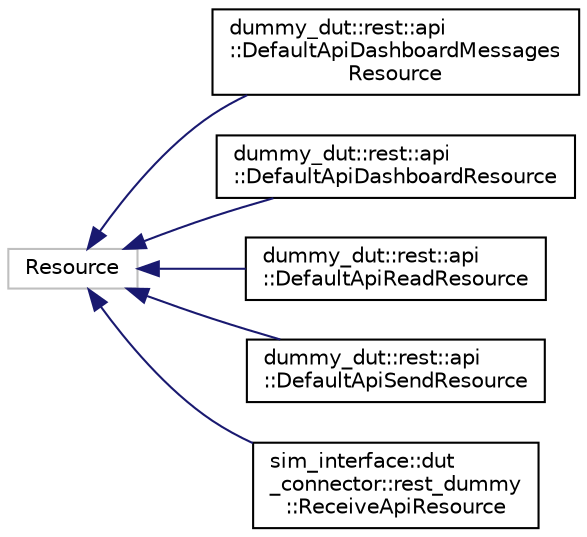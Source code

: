digraph "Graphical Class Hierarchy"
{
 // LATEX_PDF_SIZE
  edge [fontname="Helvetica",fontsize="10",labelfontname="Helvetica",labelfontsize="10"];
  node [fontname="Helvetica",fontsize="10",shape=record];
  rankdir="LR";
  Node9 [label="Resource",height=0.2,width=0.4,color="grey75", fillcolor="white", style="filled",tooltip=" "];
  Node9 -> Node0 [dir="back",color="midnightblue",fontsize="10",style="solid",fontname="Helvetica"];
  Node0 [label="dummy_dut::rest::api\l::DefaultApiDashboardMessages\lResource",height=0.2,width=0.4,color="black", fillcolor="white", style="filled",URL="$classdummy__dut_1_1rest_1_1api_1_1DefaultApiDashboardMessagesResource.html",tooltip="Open message stream to receive new messages continuously"];
  Node9 -> Node11 [dir="back",color="midnightblue",fontsize="10",style="solid",fontname="Helvetica"];
  Node11 [label="dummy_dut::rest::api\l::DefaultApiDashboardResource",height=0.2,width=0.4,color="black", fillcolor="white", style="filled",URL="$classdummy__dut_1_1rest_1_1api_1_1DefaultApiDashboardResource.html",tooltip="Load messages to view received messages and send from DuT"];
  Node9 -> Node12 [dir="back",color="midnightblue",fontsize="10",style="solid",fontname="Helvetica"];
  Node12 [label="dummy_dut::rest::api\l::DefaultApiReadResource",height=0.2,width=0.4,color="black", fillcolor="white", style="filled",URL="$classdummy__dut_1_1rest_1_1api_1_1DefaultApiReadResource.html",tooltip="Subscribe client to receive messages from dummy DuT"];
  Node9 -> Node13 [dir="back",color="midnightblue",fontsize="10",style="solid",fontname="Helvetica"];
  Node13 [label="dummy_dut::rest::api\l::DefaultApiSendResource",height=0.2,width=0.4,color="black", fillcolor="white", style="filled",URL="$classdummy__dut_1_1rest_1_1api_1_1DefaultApiSendResource.html",tooltip="Send a message to the dummy DuT"];
  Node9 -> Node14 [dir="back",color="midnightblue",fontsize="10",style="solid",fontname="Helvetica"];
  Node14 [label="sim_interface::dut\l_connector::rest_dummy\l::ReceiveApiResource",height=0.2,width=0.4,color="black", fillcolor="white", style="filled",URL="$classsim__interface_1_1dut__connector_1_1rest__dummy_1_1ReceiveApiResource.html",tooltip=" "];
}
